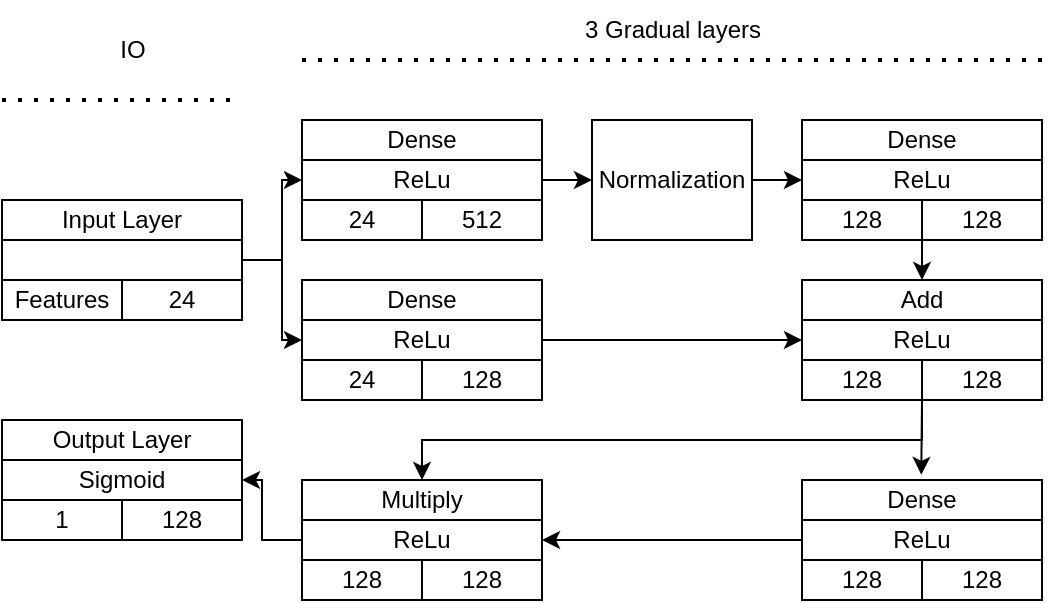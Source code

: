 <mxfile version="25.0.3">
  <diagram name="Page-1" id="LCgNidFYBZweuflnwpJb">
    <mxGraphModel dx="941" dy="547" grid="1" gridSize="10" guides="1" tooltips="1" connect="1" arrows="1" fold="1" page="1" pageScale="1" pageWidth="850" pageHeight="1100" math="0" shadow="0">
      <root>
        <mxCell id="0" />
        <mxCell id="1" parent="0" />
        <mxCell id="4gZIIIRCuxamaL76u9t_-26" style="edgeStyle=orthogonalEdgeStyle;rounded=0;orthogonalLoop=1;jettySize=auto;html=1;exitX=1;exitY=0.5;exitDx=0;exitDy=0;entryX=0;entryY=0.5;entryDx=0;entryDy=0;" edge="1" parent="1" source="4gZIIIRCuxamaL76u9t_-1" target="4gZIIIRCuxamaL76u9t_-5">
          <mxGeometry relative="1" as="geometry" />
        </mxCell>
        <mxCell id="4gZIIIRCuxamaL76u9t_-27" style="edgeStyle=orthogonalEdgeStyle;rounded=0;orthogonalLoop=1;jettySize=auto;html=1;exitX=1;exitY=0.5;exitDx=0;exitDy=0;entryX=0;entryY=0.5;entryDx=0;entryDy=0;" edge="1" parent="1" source="4gZIIIRCuxamaL76u9t_-1" target="4gZIIIRCuxamaL76u9t_-15">
          <mxGeometry relative="1" as="geometry" />
        </mxCell>
        <mxCell id="4gZIIIRCuxamaL76u9t_-1" value="" style="rounded=0;whiteSpace=wrap;html=1;" vertex="1" parent="1">
          <mxGeometry x="270" y="300" width="120" height="60" as="geometry" />
        </mxCell>
        <mxCell id="4gZIIIRCuxamaL76u9t_-2" value="Input Layer" style="rounded=0;whiteSpace=wrap;html=1;" vertex="1" parent="1">
          <mxGeometry x="270" y="300" width="120" height="20" as="geometry" />
        </mxCell>
        <mxCell id="4gZIIIRCuxamaL76u9t_-3" value="Features" style="rounded=0;whiteSpace=wrap;html=1;" vertex="1" parent="1">
          <mxGeometry x="270" y="340" width="60" height="20" as="geometry" />
        </mxCell>
        <mxCell id="4gZIIIRCuxamaL76u9t_-4" value="24" style="rounded=0;whiteSpace=wrap;html=1;" vertex="1" parent="1">
          <mxGeometry x="330" y="340" width="60" height="20" as="geometry" />
        </mxCell>
        <mxCell id="4gZIIIRCuxamaL76u9t_-30" style="edgeStyle=orthogonalEdgeStyle;rounded=0;orthogonalLoop=1;jettySize=auto;html=1;exitX=1;exitY=0.5;exitDx=0;exitDy=0;entryX=0;entryY=0.5;entryDx=0;entryDy=0;" edge="1" parent="1" source="4gZIIIRCuxamaL76u9t_-5" target="4gZIIIRCuxamaL76u9t_-14">
          <mxGeometry relative="1" as="geometry" />
        </mxCell>
        <mxCell id="4gZIIIRCuxamaL76u9t_-5" value="ReLu" style="rounded=0;whiteSpace=wrap;html=1;" vertex="1" parent="1">
          <mxGeometry x="420" y="260" width="120" height="60" as="geometry" />
        </mxCell>
        <mxCell id="4gZIIIRCuxamaL76u9t_-6" value="Dense" style="rounded=0;whiteSpace=wrap;html=1;" vertex="1" parent="1">
          <mxGeometry x="420" y="260" width="120" height="20" as="geometry" />
        </mxCell>
        <mxCell id="4gZIIIRCuxamaL76u9t_-7" value="24" style="rounded=0;whiteSpace=wrap;html=1;" vertex="1" parent="1">
          <mxGeometry x="420" y="300" width="60" height="20" as="geometry" />
        </mxCell>
        <mxCell id="4gZIIIRCuxamaL76u9t_-8" value="512" style="rounded=0;whiteSpace=wrap;html=1;" vertex="1" parent="1">
          <mxGeometry x="480" y="300" width="60" height="20" as="geometry" />
        </mxCell>
        <mxCell id="4gZIIIRCuxamaL76u9t_-9" value="ReLu" style="rounded=0;whiteSpace=wrap;html=1;" vertex="1" parent="1">
          <mxGeometry x="670" y="260" width="120" height="60" as="geometry" />
        </mxCell>
        <mxCell id="4gZIIIRCuxamaL76u9t_-10" value="Dense" style="rounded=0;whiteSpace=wrap;html=1;" vertex="1" parent="1">
          <mxGeometry x="670" y="260" width="120" height="20" as="geometry" />
        </mxCell>
        <mxCell id="4gZIIIRCuxamaL76u9t_-11" value="128" style="rounded=0;whiteSpace=wrap;html=1;" vertex="1" parent="1">
          <mxGeometry x="670" y="300" width="60" height="20" as="geometry" />
        </mxCell>
        <mxCell id="4gZIIIRCuxamaL76u9t_-25" style="edgeStyle=orthogonalEdgeStyle;rounded=0;orthogonalLoop=1;jettySize=auto;html=1;exitX=0;exitY=1;exitDx=0;exitDy=0;entryX=0.5;entryY=0;entryDx=0;entryDy=0;" edge="1" parent="1" source="4gZIIIRCuxamaL76u9t_-12" target="4gZIIIRCuxamaL76u9t_-22">
          <mxGeometry relative="1" as="geometry" />
        </mxCell>
        <mxCell id="4gZIIIRCuxamaL76u9t_-12" value="128" style="rounded=0;whiteSpace=wrap;html=1;" vertex="1" parent="1">
          <mxGeometry x="730" y="300" width="60" height="20" as="geometry" />
        </mxCell>
        <mxCell id="4gZIIIRCuxamaL76u9t_-31" style="edgeStyle=orthogonalEdgeStyle;rounded=0;orthogonalLoop=1;jettySize=auto;html=1;exitX=1;exitY=0.5;exitDx=0;exitDy=0;entryX=0;entryY=0.5;entryDx=0;entryDy=0;" edge="1" parent="1" source="4gZIIIRCuxamaL76u9t_-14" target="4gZIIIRCuxamaL76u9t_-9">
          <mxGeometry relative="1" as="geometry" />
        </mxCell>
        <mxCell id="4gZIIIRCuxamaL76u9t_-14" value="Normalization" style="rounded=0;whiteSpace=wrap;html=1;" vertex="1" parent="1">
          <mxGeometry x="565" y="260" width="80" height="60" as="geometry" />
        </mxCell>
        <mxCell id="4gZIIIRCuxamaL76u9t_-28" style="edgeStyle=orthogonalEdgeStyle;rounded=0;orthogonalLoop=1;jettySize=auto;html=1;exitX=1;exitY=0.5;exitDx=0;exitDy=0;" edge="1" parent="1" source="4gZIIIRCuxamaL76u9t_-15" target="4gZIIIRCuxamaL76u9t_-21">
          <mxGeometry relative="1" as="geometry" />
        </mxCell>
        <mxCell id="4gZIIIRCuxamaL76u9t_-15" value="ReLu" style="rounded=0;whiteSpace=wrap;html=1;" vertex="1" parent="1">
          <mxGeometry x="420" y="340" width="120" height="60" as="geometry" />
        </mxCell>
        <mxCell id="4gZIIIRCuxamaL76u9t_-16" value="Dense" style="rounded=0;whiteSpace=wrap;html=1;" vertex="1" parent="1">
          <mxGeometry x="420" y="340" width="120" height="20" as="geometry" />
        </mxCell>
        <mxCell id="4gZIIIRCuxamaL76u9t_-17" value="24" style="rounded=0;whiteSpace=wrap;html=1;" vertex="1" parent="1">
          <mxGeometry x="420" y="380" width="60" height="20" as="geometry" />
        </mxCell>
        <mxCell id="4gZIIIRCuxamaL76u9t_-18" value="128" style="rounded=0;whiteSpace=wrap;html=1;" vertex="1" parent="1">
          <mxGeometry x="480" y="380" width="60" height="20" as="geometry" />
        </mxCell>
        <mxCell id="4gZIIIRCuxamaL76u9t_-19" value="" style="endArrow=none;dashed=1;html=1;dashPattern=1 3;strokeWidth=2;rounded=0;" edge="1" parent="1">
          <mxGeometry width="50" height="50" relative="1" as="geometry">
            <mxPoint x="420" y="230" as="sourcePoint" />
            <mxPoint x="790" y="230" as="targetPoint" />
          </mxGeometry>
        </mxCell>
        <mxCell id="4gZIIIRCuxamaL76u9t_-20" value="3 Gradual layers" style="text;html=1;align=center;verticalAlign=middle;resizable=0;points=[];autosize=1;strokeColor=none;fillColor=none;" vertex="1" parent="1">
          <mxGeometry x="550" y="200" width="110" height="30" as="geometry" />
        </mxCell>
        <mxCell id="4gZIIIRCuxamaL76u9t_-21" value="ReLu" style="rounded=0;whiteSpace=wrap;html=1;" vertex="1" parent="1">
          <mxGeometry x="670" y="340" width="120" height="60" as="geometry" />
        </mxCell>
        <mxCell id="4gZIIIRCuxamaL76u9t_-22" value="Add" style="rounded=0;whiteSpace=wrap;html=1;" vertex="1" parent="1">
          <mxGeometry x="670" y="340" width="120" height="20" as="geometry" />
        </mxCell>
        <mxCell id="4gZIIIRCuxamaL76u9t_-23" value="128" style="rounded=0;whiteSpace=wrap;html=1;" vertex="1" parent="1">
          <mxGeometry x="670" y="380" width="60" height="20" as="geometry" />
        </mxCell>
        <mxCell id="4gZIIIRCuxamaL76u9t_-46" style="edgeStyle=orthogonalEdgeStyle;rounded=0;orthogonalLoop=1;jettySize=auto;html=1;exitX=0;exitY=1;exitDx=0;exitDy=0;entryX=0.5;entryY=0;entryDx=0;entryDy=0;" edge="1" parent="1" source="4gZIIIRCuxamaL76u9t_-24" target="4gZIIIRCuxamaL76u9t_-38">
          <mxGeometry relative="1" as="geometry" />
        </mxCell>
        <mxCell id="4gZIIIRCuxamaL76u9t_-24" value="128" style="rounded=0;whiteSpace=wrap;html=1;" vertex="1" parent="1">
          <mxGeometry x="730" y="380" width="60" height="20" as="geometry" />
        </mxCell>
        <mxCell id="4gZIIIRCuxamaL76u9t_-53" style="edgeStyle=orthogonalEdgeStyle;rounded=0;orthogonalLoop=1;jettySize=auto;html=1;exitX=0;exitY=0.5;exitDx=0;exitDy=0;entryX=1;entryY=0.5;entryDx=0;entryDy=0;" edge="1" parent="1" source="4gZIIIRCuxamaL76u9t_-37" target="4gZIIIRCuxamaL76u9t_-48">
          <mxGeometry relative="1" as="geometry" />
        </mxCell>
        <mxCell id="4gZIIIRCuxamaL76u9t_-37" value="ReLu" style="rounded=0;whiteSpace=wrap;html=1;" vertex="1" parent="1">
          <mxGeometry x="420" y="440" width="120" height="60" as="geometry" />
        </mxCell>
        <mxCell id="4gZIIIRCuxamaL76u9t_-38" value="Multiply" style="rounded=0;whiteSpace=wrap;html=1;" vertex="1" parent="1">
          <mxGeometry x="420" y="440" width="120" height="20" as="geometry" />
        </mxCell>
        <mxCell id="4gZIIIRCuxamaL76u9t_-39" value="128" style="rounded=0;whiteSpace=wrap;html=1;" vertex="1" parent="1">
          <mxGeometry x="420" y="480" width="60" height="20" as="geometry" />
        </mxCell>
        <mxCell id="4gZIIIRCuxamaL76u9t_-40" value="128" style="rounded=0;whiteSpace=wrap;html=1;" vertex="1" parent="1">
          <mxGeometry x="480" y="480" width="60" height="20" as="geometry" />
        </mxCell>
        <mxCell id="4gZIIIRCuxamaL76u9t_-52" style="edgeStyle=orthogonalEdgeStyle;rounded=0;orthogonalLoop=1;jettySize=auto;html=1;exitX=0;exitY=0.5;exitDx=0;exitDy=0;entryX=1;entryY=0.5;entryDx=0;entryDy=0;" edge="1" parent="1" source="4gZIIIRCuxamaL76u9t_-41" target="4gZIIIRCuxamaL76u9t_-37">
          <mxGeometry relative="1" as="geometry" />
        </mxCell>
        <mxCell id="4gZIIIRCuxamaL76u9t_-41" value="ReLu" style="rounded=0;whiteSpace=wrap;html=1;" vertex="1" parent="1">
          <mxGeometry x="670" y="440" width="120" height="60" as="geometry" />
        </mxCell>
        <mxCell id="4gZIIIRCuxamaL76u9t_-42" value="Dense" style="rounded=0;whiteSpace=wrap;html=1;" vertex="1" parent="1">
          <mxGeometry x="670" y="440" width="120" height="20" as="geometry" />
        </mxCell>
        <mxCell id="4gZIIIRCuxamaL76u9t_-43" value="128" style="rounded=0;whiteSpace=wrap;html=1;" vertex="1" parent="1">
          <mxGeometry x="670" y="480" width="60" height="20" as="geometry" />
        </mxCell>
        <mxCell id="4gZIIIRCuxamaL76u9t_-44" value="128" style="rounded=0;whiteSpace=wrap;html=1;" vertex="1" parent="1">
          <mxGeometry x="730" y="480" width="60" height="20" as="geometry" />
        </mxCell>
        <mxCell id="4gZIIIRCuxamaL76u9t_-45" style="edgeStyle=orthogonalEdgeStyle;rounded=0;orthogonalLoop=1;jettySize=auto;html=1;exitX=0;exitY=1;exitDx=0;exitDy=0;entryX=0.497;entryY=-0.13;entryDx=0;entryDy=0;entryPerimeter=0;" edge="1" parent="1" source="4gZIIIRCuxamaL76u9t_-24" target="4gZIIIRCuxamaL76u9t_-42">
          <mxGeometry relative="1" as="geometry" />
        </mxCell>
        <mxCell id="4gZIIIRCuxamaL76u9t_-48" value="Sigmoid" style="rounded=0;whiteSpace=wrap;html=1;" vertex="1" parent="1">
          <mxGeometry x="270" y="410" width="120" height="60" as="geometry" />
        </mxCell>
        <mxCell id="4gZIIIRCuxamaL76u9t_-49" value="Output Layer" style="rounded=0;whiteSpace=wrap;html=1;" vertex="1" parent="1">
          <mxGeometry x="270" y="410" width="120" height="20" as="geometry" />
        </mxCell>
        <mxCell id="4gZIIIRCuxamaL76u9t_-50" value="1" style="rounded=0;whiteSpace=wrap;html=1;" vertex="1" parent="1">
          <mxGeometry x="270" y="450" width="60" height="20" as="geometry" />
        </mxCell>
        <mxCell id="4gZIIIRCuxamaL76u9t_-51" value="128" style="rounded=0;whiteSpace=wrap;html=1;" vertex="1" parent="1">
          <mxGeometry x="330" y="450" width="60" height="20" as="geometry" />
        </mxCell>
        <mxCell id="4gZIIIRCuxamaL76u9t_-62" value="" style="endArrow=none;dashed=1;html=1;dashPattern=1 3;strokeWidth=2;rounded=0;" edge="1" parent="1">
          <mxGeometry width="50" height="50" relative="1" as="geometry">
            <mxPoint x="270" y="250" as="sourcePoint" />
            <mxPoint x="390" y="250" as="targetPoint" />
          </mxGeometry>
        </mxCell>
        <mxCell id="4gZIIIRCuxamaL76u9t_-63" value="IO" style="text;html=1;align=center;verticalAlign=middle;resizable=0;points=[];autosize=1;strokeColor=none;fillColor=none;" vertex="1" parent="1">
          <mxGeometry x="315" y="210" width="40" height="30" as="geometry" />
        </mxCell>
      </root>
    </mxGraphModel>
  </diagram>
</mxfile>
